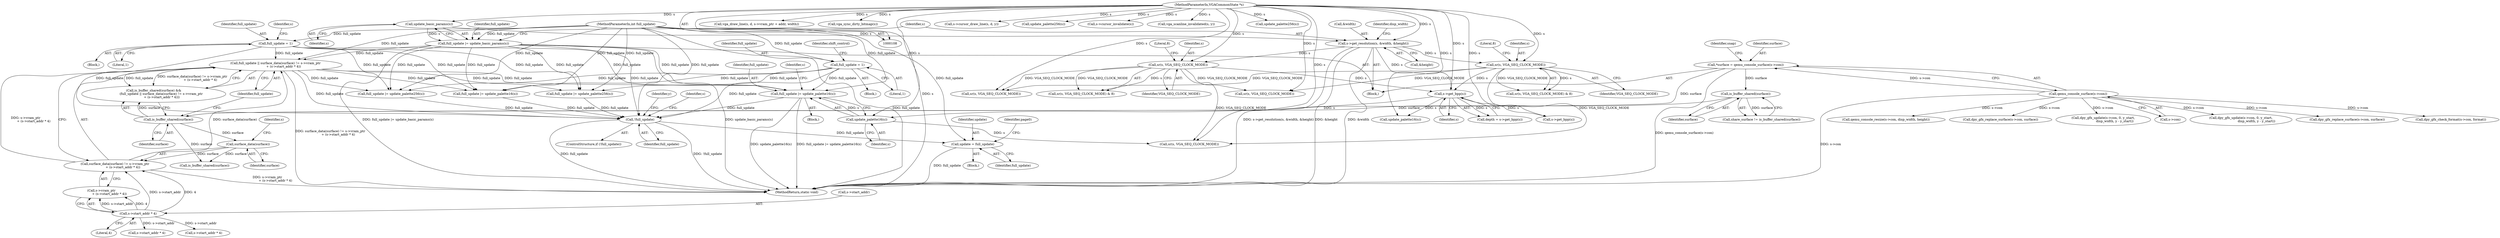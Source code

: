 digraph "0_qemu_bfc56535f793c557aa754c50213fc5f882e6482d@API" {
"1000508" [label="(Call,full_update |= update_palette16(s))"];
"1000159" [label="(Call,full_update |= update_basic_params(s))"];
"1000110" [label="(MethodParameterIn,int full_update)"];
"1000161" [label="(Call,update_basic_params(s))"];
"1000109" [label="(MethodParameterIn,VGACommonState *s)"];
"1000422" [label="(Call,full_update = 1)"];
"1000430" [label="(Call,full_update || surface_data(surface) != s->vram_ptr\n                + (s->start_addr * 4))"];
"1000233" [label="(Call,full_update = 1)"];
"1000432" [label="(Call,surface_data(surface) != s->vram_ptr\n                + (s->start_addr * 4))"];
"1000433" [label="(Call,surface_data(surface))"];
"1000428" [label="(Call,is_buffer_shared(surface))"];
"1000342" [label="(Call,is_buffer_shared(surface))"];
"1000113" [label="(Call,*surface = qemu_console_surface(s->con))"];
"1000115" [label="(Call,qemu_console_surface(s->con))"];
"1000439" [label="(Call,s->start_addr * 4)"];
"1000510" [label="(Call,update_palette16(s))"];
"1000279" [label="(Call,s->get_bpp(s))"];
"1000163" [label="(Call,s->get_resolution(s, &width, &height))"];
"1000253" [label="(Call,sr(s, VGA_SEQ_CLOCK_MODE))"];
"1000269" [label="(Call,sr(s, VGA_SEQ_CLOCK_MODE))"];
"1000688" [label="(Call,!full_update)"];
"1000777" [label="(Call,update = full_update)"];
"1000423" [label="(Identifier,full_update)"];
"1000163" [label="(Call,s->get_resolution(s, &width, &height))"];
"1000422" [label="(Call,full_update = 1)"];
"1000116" [label="(Call,s->con)"];
"1000272" [label="(Literal,8)"];
"1000707" [label="(Identifier,y)"];
"1000161" [label="(Call,update_basic_params(s))"];
"1000538" [label="(Call,full_update |= update_palette256(s))"];
"1000482" [label="(Call,update_palette16(s))"];
"1000280" [label="(Identifier,s)"];
"1000777" [label="(Call,update = full_update)"];
"1000232" [label="(Block,)"];
"1000435" [label="(Call,s->vram_ptr\n                + (s->start_addr * 4))"];
"1000830" [label="(Call,vga_draw_line(s, d, s->vram_ptr + addr, width))"];
"1000437" [label="(Identifier,s)"];
"1000165" [label="(Call,&width)"];
"1000691" [label="(Call,vga_sync_dirty_bitmap(s))"];
"1000939" [label="(MethodReturn,static void)"];
"1000514" [label="(Call,sr(s, VGA_SEQ_CLOCK_MODE))"];
"1000550" [label="(Call,full_update |= update_palette256(s))"];
"1000254" [label="(Identifier,s)"];
"1000439" [label="(Call,s->start_addr * 4)"];
"1000854" [label="(Call,dpy_gfx_update(s->con, 0, y_start,\n                               disp_width, y - y_start))"];
"1000440" [label="(Call,s->start_addr)"];
"1000689" [label="(Identifier,full_update)"];
"1000366" [label="(Call,dpy_gfx_replace_surface(s->con, surface))"];
"1000270" [label="(Identifier,s)"];
"1000344" [label="(Block,)"];
"1000843" [label="(Call,s->cursor_draw_line(s, d, y))"];
"1000508" [label="(Call,full_update |= update_palette16(s))"];
"1000540" [label="(Call,update_palette256(s))"];
"1000434" [label="(Identifier,surface)"];
"1000515" [label="(Identifier,s)"];
"1000293" [label="(Call,dpy_gfx_check_format(s->con, format))"];
"1000627" [label="(Call,s->cursor_invalidate(s))"];
"1000430" [label="(Call,full_update || surface_data(surface) != s->vram_ptr\n                + (s->start_addr * 4))"];
"1000340" [label="(Call,share_surface != is_buffer_shared(surface))"];
"1000373" [label="(Call,qemu_console_resize(s->con, disp_width, height))"];
"1000621" [label="(Call,is_buffer_shared(surface))"];
"1000277" [label="(Call,depth = s->get_bpp(s))"];
"1000687" [label="(ControlStructure,if (!full_update))"];
"1000170" [label="(Identifier,disp_width)"];
"1000167" [label="(Call,&height)"];
"1000714" [label="(Block,)"];
"1000510" [label="(Call,update_palette16(s))"];
"1000427" [label="(Call,is_buffer_shared(surface) &&\n               (full_update || surface_data(surface) != s->vram_ptr\n                + (s->start_addr * 4)))"];
"1000164" [label="(Identifier,s)"];
"1000432" [label="(Call,surface_data(surface) != s->vram_ptr\n                + (s->start_addr * 4))"];
"1000233" [label="(Call,full_update = 1)"];
"1000343" [label="(Identifier,surface)"];
"1000235" [label="(Literal,1)"];
"1000342" [label="(Call,is_buffer_shared(surface))"];
"1000160" [label="(Identifier,full_update)"];
"1000268" [label="(Call,sr(s, VGA_SEQ_CLOCK_MODE) & 8)"];
"1000507" [label="(Block,)"];
"1000470" [label="(Call,dpy_gfx_replace_surface(s->con, surface))"];
"1000812" [label="(Call,vga_scanline_invalidated(s, y))"];
"1000111" [label="(Block,)"];
"1000115" [label="(Call,qemu_console_surface(s->con))"];
"1000424" [label="(Literal,1)"];
"1000688" [label="(Call,!full_update)"];
"1000279" [label="(Call,s->get_bpp(s))"];
"1000109" [label="(MethodParameterIn,VGACommonState *s)"];
"1000256" [label="(Literal,8)"];
"1000692" [label="(Identifier,s)"];
"1000480" [label="(Call,full_update |= update_palette16(s))"];
"1000159" [label="(Call,full_update |= update_basic_params(s))"];
"1000443" [label="(Literal,4)"];
"1000110" [label="(MethodParameterIn,int full_update)"];
"1000477" [label="(Identifier,shift_control)"];
"1000429" [label="(Identifier,surface)"];
"1000778" [label="(Identifier,update)"];
"1000431" [label="(Identifier,full_update)"];
"1000253" [label="(Call,sr(s, VGA_SEQ_CLOCK_MODE))"];
"1000509" [label="(Identifier,full_update)"];
"1000137" [label="(Identifier,snap)"];
"1000234" [label="(Identifier,full_update)"];
"1000653" [label="(Call,sr(s, VGA_SEQ_CLOCK_MODE))"];
"1000486" [label="(Call,sr(s, VGA_SEQ_CLOCK_MODE))"];
"1000269" [label="(Call,sr(s, VGA_SEQ_CLOCK_MODE))"];
"1000779" [label="(Identifier,full_update)"];
"1000781" [label="(Identifier,page0)"];
"1000433" [label="(Call,surface_data(surface))"];
"1000162" [label="(Identifier,s)"];
"1000552" [label="(Call,update_palette256(s))"];
"1000465" [label="(Call,s->start_addr * 4)"];
"1000271" [label="(Identifier,VGA_SEQ_CLOCK_MODE)"];
"1000918" [label="(Call,dpy_gfx_update(s->con, 0, y_start,\n                       disp_width, y - y_start))"];
"1000511" [label="(Identifier,s)"];
"1000658" [label="(Call,s->start_addr * 4)"];
"1000533" [label="(Call,s->get_bpp(s))"];
"1000113" [label="(Call,*surface = qemu_console_surface(s->con))"];
"1000428" [label="(Call,is_buffer_shared(surface))"];
"1000114" [label="(Identifier,surface)"];
"1000238" [label="(Identifier,s)"];
"1000252" [label="(Call,sr(s, VGA_SEQ_CLOCK_MODE) & 8)"];
"1000255" [label="(Identifier,VGA_SEQ_CLOCK_MODE)"];
"1000508" -> "1000507"  [label="AST: "];
"1000508" -> "1000510"  [label="CFG: "];
"1000509" -> "1000508"  [label="AST: "];
"1000510" -> "1000508"  [label="AST: "];
"1000515" -> "1000508"  [label="CFG: "];
"1000508" -> "1000939"  [label="DDG: update_palette16(s)"];
"1000508" -> "1000939"  [label="DDG: full_update |= update_palette16(s)"];
"1000159" -> "1000508"  [label="DDG: full_update"];
"1000422" -> "1000508"  [label="DDG: full_update"];
"1000430" -> "1000508"  [label="DDG: full_update"];
"1000233" -> "1000508"  [label="DDG: full_update"];
"1000110" -> "1000508"  [label="DDG: full_update"];
"1000510" -> "1000508"  [label="DDG: s"];
"1000508" -> "1000688"  [label="DDG: full_update"];
"1000159" -> "1000111"  [label="AST: "];
"1000159" -> "1000161"  [label="CFG: "];
"1000160" -> "1000159"  [label="AST: "];
"1000161" -> "1000159"  [label="AST: "];
"1000164" -> "1000159"  [label="CFG: "];
"1000159" -> "1000939"  [label="DDG: full_update |= update_basic_params(s)"];
"1000159" -> "1000939"  [label="DDG: update_basic_params(s)"];
"1000110" -> "1000159"  [label="DDG: full_update"];
"1000161" -> "1000159"  [label="DDG: s"];
"1000159" -> "1000430"  [label="DDG: full_update"];
"1000159" -> "1000480"  [label="DDG: full_update"];
"1000159" -> "1000538"  [label="DDG: full_update"];
"1000159" -> "1000550"  [label="DDG: full_update"];
"1000159" -> "1000688"  [label="DDG: full_update"];
"1000110" -> "1000108"  [label="AST: "];
"1000110" -> "1000939"  [label="DDG: full_update"];
"1000110" -> "1000233"  [label="DDG: full_update"];
"1000110" -> "1000422"  [label="DDG: full_update"];
"1000110" -> "1000430"  [label="DDG: full_update"];
"1000110" -> "1000480"  [label="DDG: full_update"];
"1000110" -> "1000538"  [label="DDG: full_update"];
"1000110" -> "1000550"  [label="DDG: full_update"];
"1000110" -> "1000688"  [label="DDG: full_update"];
"1000110" -> "1000777"  [label="DDG: full_update"];
"1000161" -> "1000162"  [label="CFG: "];
"1000162" -> "1000161"  [label="AST: "];
"1000109" -> "1000161"  [label="DDG: s"];
"1000161" -> "1000163"  [label="DDG: s"];
"1000109" -> "1000108"  [label="AST: "];
"1000109" -> "1000939"  [label="DDG: s"];
"1000109" -> "1000163"  [label="DDG: s"];
"1000109" -> "1000253"  [label="DDG: s"];
"1000109" -> "1000269"  [label="DDG: s"];
"1000109" -> "1000279"  [label="DDG: s"];
"1000109" -> "1000482"  [label="DDG: s"];
"1000109" -> "1000486"  [label="DDG: s"];
"1000109" -> "1000510"  [label="DDG: s"];
"1000109" -> "1000514"  [label="DDG: s"];
"1000109" -> "1000533"  [label="DDG: s"];
"1000109" -> "1000540"  [label="DDG: s"];
"1000109" -> "1000552"  [label="DDG: s"];
"1000109" -> "1000627"  [label="DDG: s"];
"1000109" -> "1000653"  [label="DDG: s"];
"1000109" -> "1000691"  [label="DDG: s"];
"1000109" -> "1000812"  [label="DDG: s"];
"1000109" -> "1000830"  [label="DDG: s"];
"1000109" -> "1000843"  [label="DDG: s"];
"1000422" -> "1000344"  [label="AST: "];
"1000422" -> "1000424"  [label="CFG: "];
"1000423" -> "1000422"  [label="AST: "];
"1000424" -> "1000422"  [label="AST: "];
"1000477" -> "1000422"  [label="CFG: "];
"1000422" -> "1000480"  [label="DDG: full_update"];
"1000422" -> "1000538"  [label="DDG: full_update"];
"1000422" -> "1000550"  [label="DDG: full_update"];
"1000422" -> "1000688"  [label="DDG: full_update"];
"1000430" -> "1000427"  [label="AST: "];
"1000430" -> "1000431"  [label="CFG: "];
"1000430" -> "1000432"  [label="CFG: "];
"1000431" -> "1000430"  [label="AST: "];
"1000432" -> "1000430"  [label="AST: "];
"1000427" -> "1000430"  [label="CFG: "];
"1000430" -> "1000939"  [label="DDG: surface_data(surface) != s->vram_ptr\n                + (s->start_addr * 4)"];
"1000430" -> "1000427"  [label="DDG: full_update"];
"1000430" -> "1000427"  [label="DDG: surface_data(surface) != s->vram_ptr\n                + (s->start_addr * 4)"];
"1000233" -> "1000430"  [label="DDG: full_update"];
"1000432" -> "1000430"  [label="DDG: surface_data(surface)"];
"1000432" -> "1000430"  [label="DDG: s->vram_ptr\n                + (s->start_addr * 4)"];
"1000430" -> "1000480"  [label="DDG: full_update"];
"1000430" -> "1000538"  [label="DDG: full_update"];
"1000430" -> "1000550"  [label="DDG: full_update"];
"1000430" -> "1000688"  [label="DDG: full_update"];
"1000233" -> "1000232"  [label="AST: "];
"1000233" -> "1000235"  [label="CFG: "];
"1000234" -> "1000233"  [label="AST: "];
"1000235" -> "1000233"  [label="AST: "];
"1000238" -> "1000233"  [label="CFG: "];
"1000233" -> "1000480"  [label="DDG: full_update"];
"1000233" -> "1000538"  [label="DDG: full_update"];
"1000233" -> "1000550"  [label="DDG: full_update"];
"1000233" -> "1000688"  [label="DDG: full_update"];
"1000432" -> "1000435"  [label="CFG: "];
"1000433" -> "1000432"  [label="AST: "];
"1000435" -> "1000432"  [label="AST: "];
"1000432" -> "1000939"  [label="DDG: s->vram_ptr\n                + (s->start_addr * 4)"];
"1000433" -> "1000432"  [label="DDG: surface"];
"1000439" -> "1000432"  [label="DDG: s->start_addr"];
"1000439" -> "1000432"  [label="DDG: 4"];
"1000433" -> "1000434"  [label="CFG: "];
"1000434" -> "1000433"  [label="AST: "];
"1000437" -> "1000433"  [label="CFG: "];
"1000428" -> "1000433"  [label="DDG: surface"];
"1000433" -> "1000621"  [label="DDG: surface"];
"1000428" -> "1000427"  [label="AST: "];
"1000428" -> "1000429"  [label="CFG: "];
"1000429" -> "1000428"  [label="AST: "];
"1000431" -> "1000428"  [label="CFG: "];
"1000427" -> "1000428"  [label="CFG: "];
"1000428" -> "1000427"  [label="DDG: surface"];
"1000342" -> "1000428"  [label="DDG: surface"];
"1000113" -> "1000428"  [label="DDG: surface"];
"1000428" -> "1000621"  [label="DDG: surface"];
"1000342" -> "1000340"  [label="AST: "];
"1000342" -> "1000343"  [label="CFG: "];
"1000343" -> "1000342"  [label="AST: "];
"1000340" -> "1000342"  [label="CFG: "];
"1000342" -> "1000340"  [label="DDG: surface"];
"1000113" -> "1000342"  [label="DDG: surface"];
"1000113" -> "1000111"  [label="AST: "];
"1000113" -> "1000115"  [label="CFG: "];
"1000114" -> "1000113"  [label="AST: "];
"1000115" -> "1000113"  [label="AST: "];
"1000137" -> "1000113"  [label="CFG: "];
"1000113" -> "1000939"  [label="DDG: qemu_console_surface(s->con)"];
"1000115" -> "1000113"  [label="DDG: s->con"];
"1000115" -> "1000116"  [label="CFG: "];
"1000116" -> "1000115"  [label="AST: "];
"1000115" -> "1000939"  [label="DDG: s->con"];
"1000115" -> "1000293"  [label="DDG: s->con"];
"1000115" -> "1000366"  [label="DDG: s->con"];
"1000115" -> "1000373"  [label="DDG: s->con"];
"1000115" -> "1000470"  [label="DDG: s->con"];
"1000115" -> "1000854"  [label="DDG: s->con"];
"1000115" -> "1000918"  [label="DDG: s->con"];
"1000439" -> "1000435"  [label="AST: "];
"1000439" -> "1000443"  [label="CFG: "];
"1000440" -> "1000439"  [label="AST: "];
"1000443" -> "1000439"  [label="AST: "];
"1000435" -> "1000439"  [label="CFG: "];
"1000439" -> "1000435"  [label="DDG: s->start_addr"];
"1000439" -> "1000435"  [label="DDG: 4"];
"1000439" -> "1000465"  [label="DDG: s->start_addr"];
"1000439" -> "1000658"  [label="DDG: s->start_addr"];
"1000510" -> "1000511"  [label="CFG: "];
"1000511" -> "1000510"  [label="AST: "];
"1000279" -> "1000510"  [label="DDG: s"];
"1000510" -> "1000514"  [label="DDG: s"];
"1000279" -> "1000277"  [label="AST: "];
"1000279" -> "1000280"  [label="CFG: "];
"1000280" -> "1000279"  [label="AST: "];
"1000277" -> "1000279"  [label="CFG: "];
"1000279" -> "1000277"  [label="DDG: s"];
"1000163" -> "1000279"  [label="DDG: s"];
"1000253" -> "1000279"  [label="DDG: s"];
"1000269" -> "1000279"  [label="DDG: s"];
"1000279" -> "1000482"  [label="DDG: s"];
"1000279" -> "1000533"  [label="DDG: s"];
"1000163" -> "1000111"  [label="AST: "];
"1000163" -> "1000167"  [label="CFG: "];
"1000164" -> "1000163"  [label="AST: "];
"1000165" -> "1000163"  [label="AST: "];
"1000167" -> "1000163"  [label="AST: "];
"1000170" -> "1000163"  [label="CFG: "];
"1000163" -> "1000939"  [label="DDG: &height"];
"1000163" -> "1000939"  [label="DDG: s->get_resolution(s, &width, &height)"];
"1000163" -> "1000939"  [label="DDG: &width"];
"1000163" -> "1000253"  [label="DDG: s"];
"1000163" -> "1000269"  [label="DDG: s"];
"1000253" -> "1000252"  [label="AST: "];
"1000253" -> "1000255"  [label="CFG: "];
"1000254" -> "1000253"  [label="AST: "];
"1000255" -> "1000253"  [label="AST: "];
"1000256" -> "1000253"  [label="CFG: "];
"1000253" -> "1000252"  [label="DDG: s"];
"1000253" -> "1000252"  [label="DDG: VGA_SEQ_CLOCK_MODE"];
"1000253" -> "1000486"  [label="DDG: VGA_SEQ_CLOCK_MODE"];
"1000253" -> "1000514"  [label="DDG: VGA_SEQ_CLOCK_MODE"];
"1000253" -> "1000653"  [label="DDG: VGA_SEQ_CLOCK_MODE"];
"1000269" -> "1000268"  [label="AST: "];
"1000269" -> "1000271"  [label="CFG: "];
"1000270" -> "1000269"  [label="AST: "];
"1000271" -> "1000269"  [label="AST: "];
"1000272" -> "1000269"  [label="CFG: "];
"1000269" -> "1000268"  [label="DDG: s"];
"1000269" -> "1000268"  [label="DDG: VGA_SEQ_CLOCK_MODE"];
"1000269" -> "1000486"  [label="DDG: VGA_SEQ_CLOCK_MODE"];
"1000269" -> "1000514"  [label="DDG: VGA_SEQ_CLOCK_MODE"];
"1000269" -> "1000653"  [label="DDG: VGA_SEQ_CLOCK_MODE"];
"1000688" -> "1000687"  [label="AST: "];
"1000688" -> "1000689"  [label="CFG: "];
"1000689" -> "1000688"  [label="AST: "];
"1000692" -> "1000688"  [label="CFG: "];
"1000707" -> "1000688"  [label="CFG: "];
"1000688" -> "1000939"  [label="DDG: full_update"];
"1000688" -> "1000939"  [label="DDG: !full_update"];
"1000550" -> "1000688"  [label="DDG: full_update"];
"1000480" -> "1000688"  [label="DDG: full_update"];
"1000538" -> "1000688"  [label="DDG: full_update"];
"1000688" -> "1000777"  [label="DDG: full_update"];
"1000777" -> "1000714"  [label="AST: "];
"1000777" -> "1000779"  [label="CFG: "];
"1000778" -> "1000777"  [label="AST: "];
"1000779" -> "1000777"  [label="AST: "];
"1000781" -> "1000777"  [label="CFG: "];
"1000777" -> "1000939"  [label="DDG: full_update"];
}
